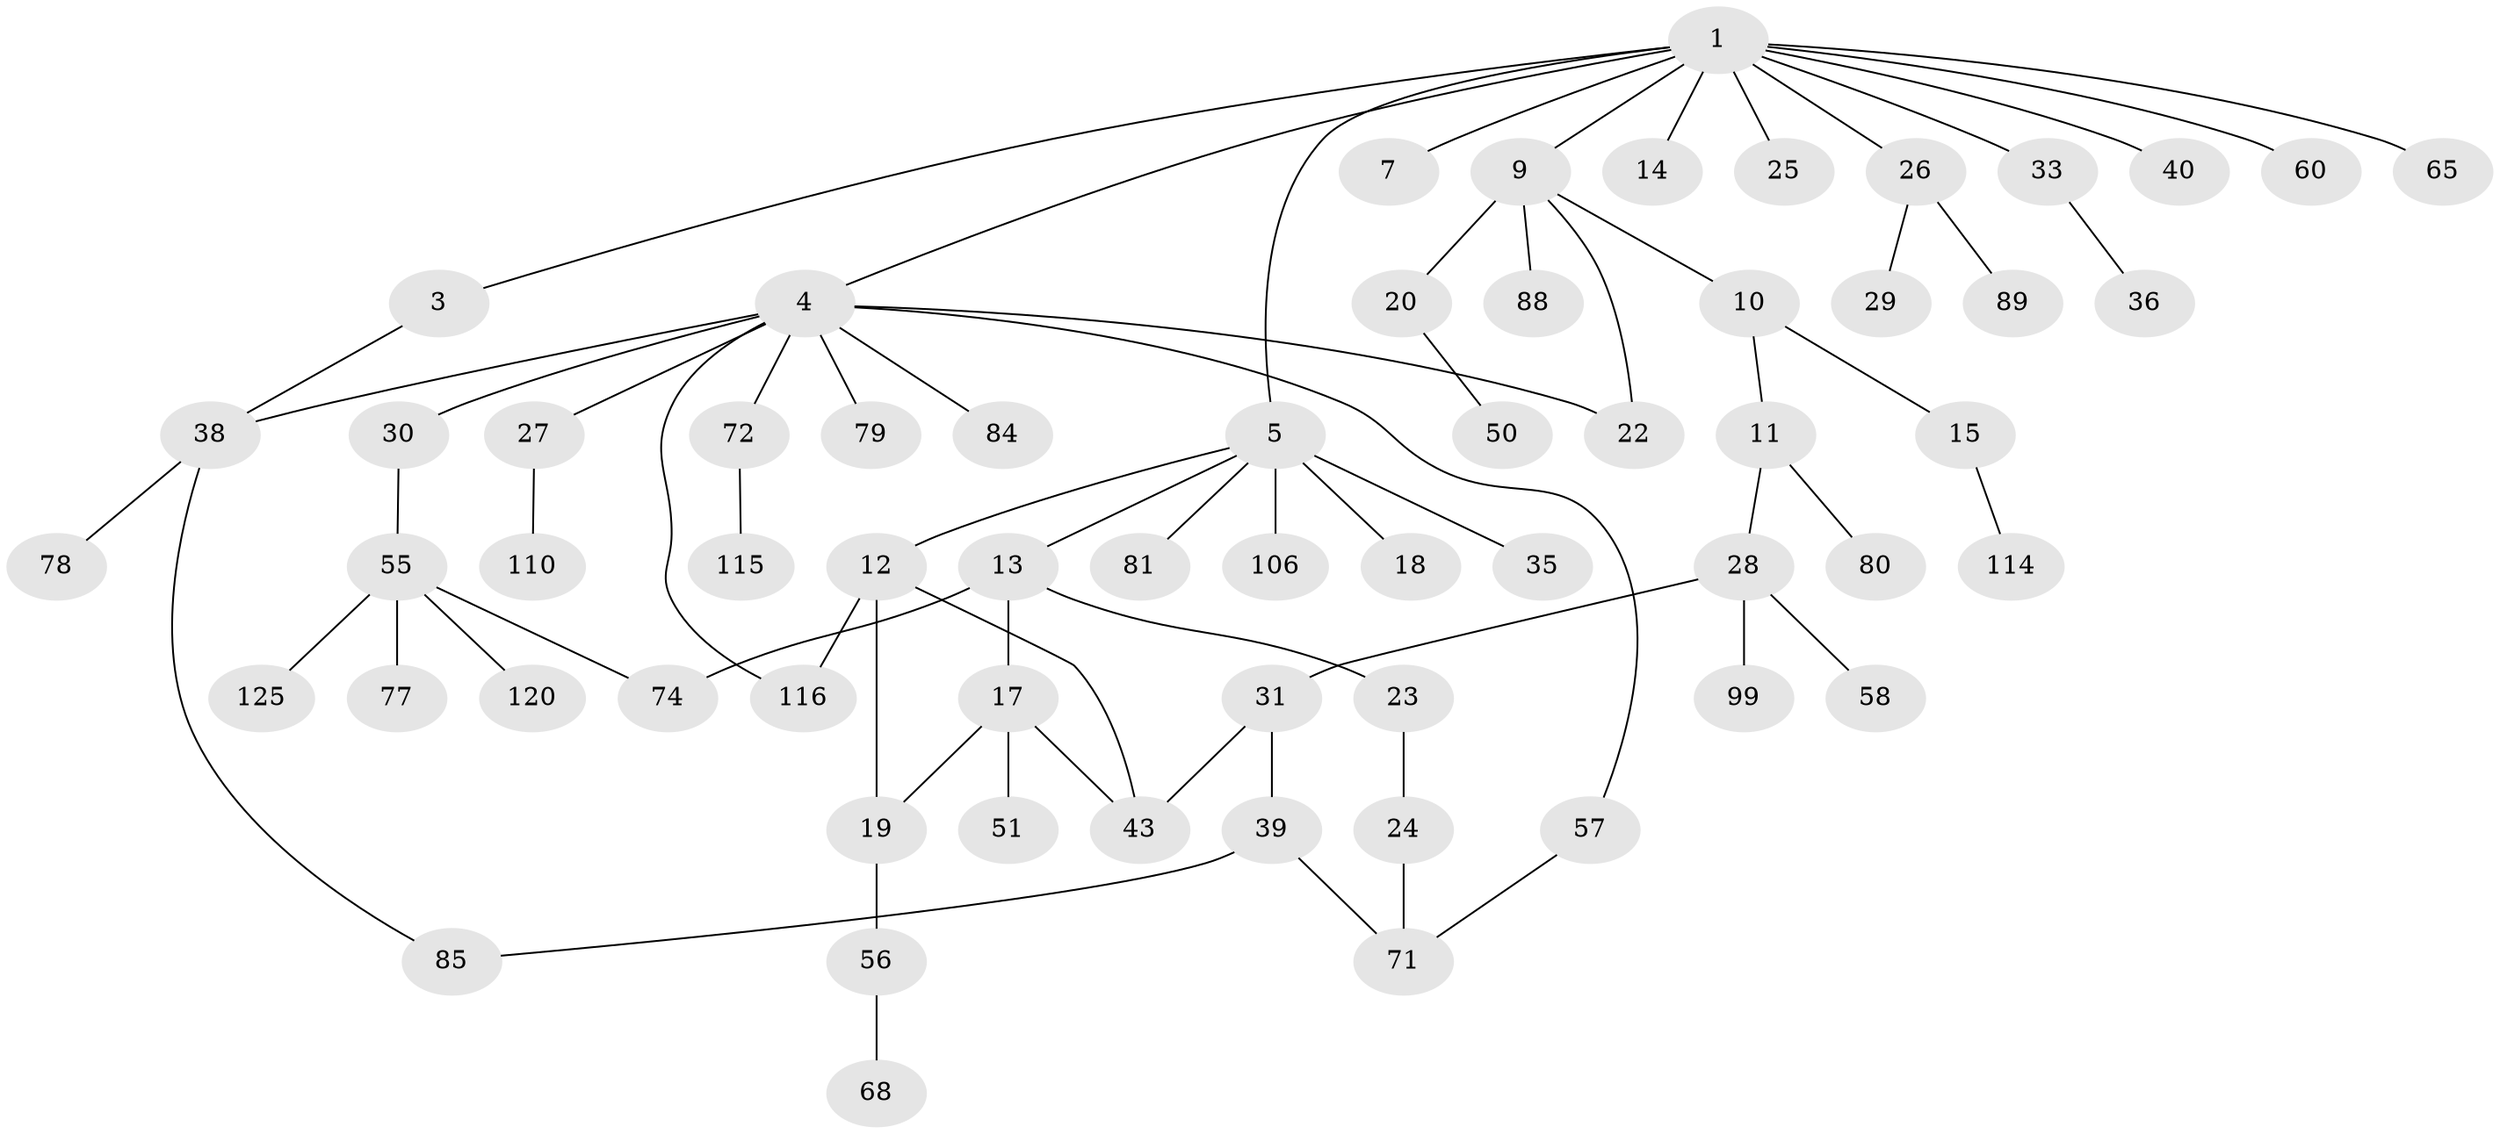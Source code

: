// original degree distribution, {4: 0.096, 10: 0.008, 5: 0.032, 3: 0.144, 6: 0.008, 2: 0.296, 7: 0.008, 1: 0.408}
// Generated by graph-tools (version 1.1) at 2025/13/03/09/25 04:13:32]
// undirected, 62 vertices, 71 edges
graph export_dot {
graph [start="1"]
  node [color=gray90,style=filled];
  1 [super="+2"];
  3 [super="+37+45"];
  4 [super="+16+8+34"];
  5 [super="+6"];
  7 [super="+92"];
  9 [super="+21"];
  10 [super="+69"];
  11 [super="+86+67+32"];
  12 [super="+64"];
  13;
  14;
  15;
  17 [super="+76"];
  18 [super="+42"];
  19;
  20 [super="+123"];
  22 [super="+90"];
  23;
  24;
  25 [super="+44"];
  26 [super="+52"];
  27;
  28;
  29 [super="+41"];
  30 [super="+112+49"];
  31;
  33;
  35 [super="+73+53"];
  36 [super="+46"];
  38 [super="+48+91"];
  39 [super="+66+54"];
  40;
  43 [super="+113+87"];
  50;
  51 [super="+119"];
  55 [super="+98+63"];
  56 [super="+61"];
  57 [super="+59"];
  58 [super="+121"];
  60;
  65 [super="+97+118"];
  68;
  71 [super="+107+82"];
  72 [super="+102"];
  74;
  77;
  78;
  79;
  80;
  81 [super="+104"];
  84;
  85 [super="+108+111"];
  88;
  89;
  99;
  106;
  110;
  114;
  115;
  116;
  120 [super="+122"];
  125;
  1 -- 4;
  1 -- 25;
  1 -- 65;
  1 -- 33;
  1 -- 3;
  1 -- 5;
  1 -- 7;
  1 -- 40;
  1 -- 9;
  1 -- 14;
  1 -- 26;
  1 -- 60;
  3 -- 38;
  4 -- 30;
  4 -- 57;
  4 -- 116;
  4 -- 38;
  4 -- 22;
  4 -- 72;
  4 -- 27;
  4 -- 79;
  4 -- 84;
  5 -- 35;
  5 -- 81;
  5 -- 18;
  5 -- 106;
  5 -- 12;
  5 -- 13;
  9 -- 10;
  9 -- 20;
  9 -- 88;
  9 -- 22;
  10 -- 11;
  10 -- 15;
  11 -- 28;
  11 -- 80;
  12 -- 116;
  12 -- 43;
  12 -- 19;
  13 -- 17;
  13 -- 23;
  13 -- 74;
  15 -- 114;
  17 -- 19;
  17 -- 43;
  17 -- 51;
  19 -- 56;
  20 -- 50;
  23 -- 24;
  24 -- 71;
  26 -- 29;
  26 -- 89;
  27 -- 110;
  28 -- 31;
  28 -- 58;
  28 -- 99;
  30 -- 55;
  31 -- 39;
  31 -- 43;
  33 -- 36;
  38 -- 78;
  38 -- 85;
  39 -- 85;
  39 -- 71;
  55 -- 77;
  55 -- 120;
  55 -- 74;
  55 -- 125;
  56 -- 68;
  57 -- 71;
  72 -- 115;
}
